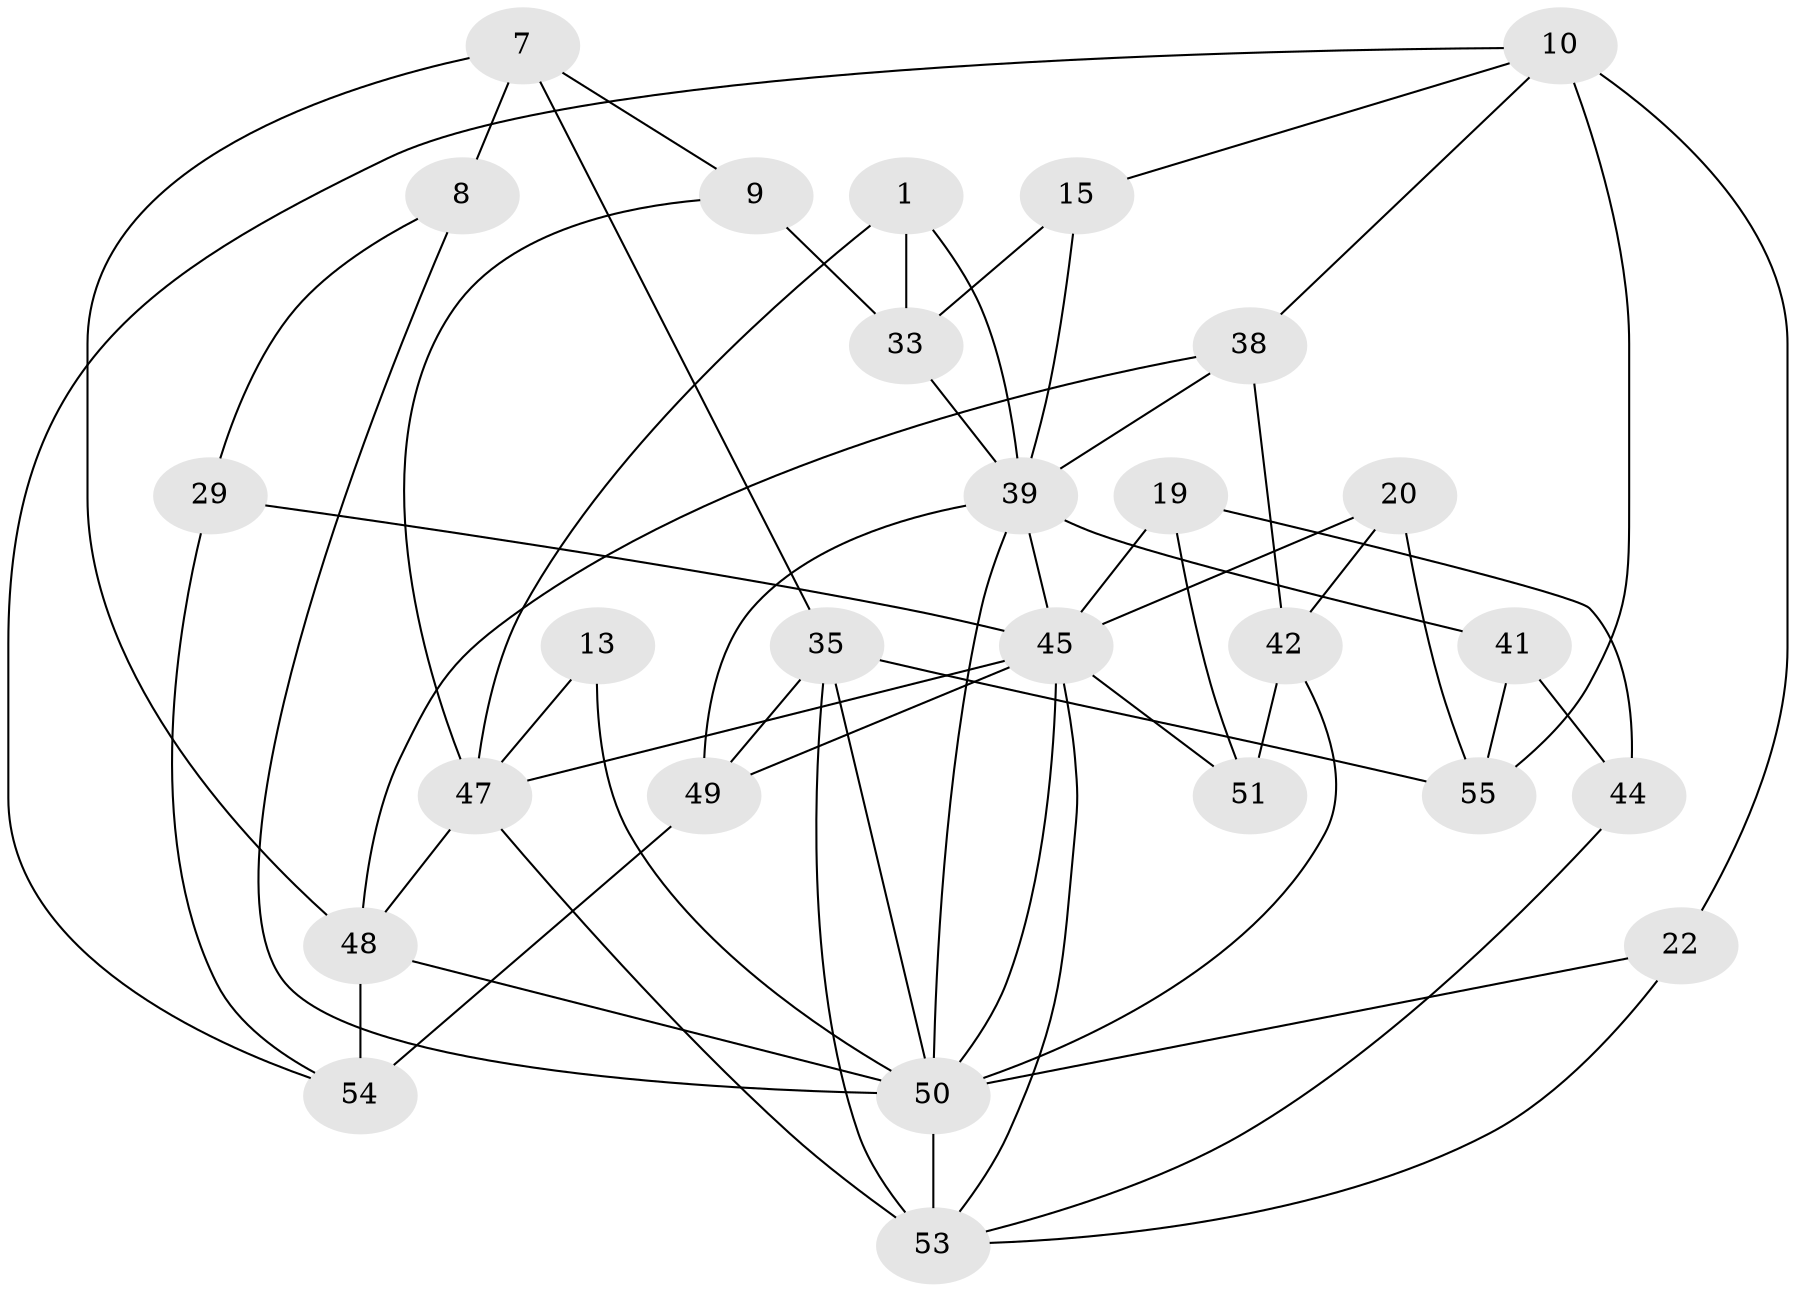 // original degree distribution, {4: 1.0}
// Generated by graph-tools (version 1.1) at 2025/59/03/09/25 04:59:21]
// undirected, 27 vertices, 58 edges
graph export_dot {
graph [start="1"]
  node [color=gray90,style=filled];
  1;
  7 [super="+3"];
  8;
  9;
  10 [super="+6"];
  13;
  15;
  19;
  20;
  22;
  29;
  33 [super="+14"];
  35 [super="+34"];
  38;
  39 [super="+16+23+26"];
  41;
  42 [super="+40"];
  44 [super="+36"];
  45 [super="+30+27+37"];
  47 [super="+21+17"];
  48 [super="+2+43"];
  49 [super="+24"];
  50 [super="+32+31"];
  51;
  53 [super="+52+46"];
  54 [super="+25"];
  55;
  1 -- 47;
  1 -- 33 [weight=2];
  1 -- 39;
  7 -- 9 [weight=2];
  7 -- 8 [weight=2];
  7 -- 35;
  7 -- 48;
  8 -- 29;
  8 -- 50;
  9 -- 33;
  9 -- 47;
  10 -- 15;
  10 -- 22 [weight=2];
  10 -- 55;
  10 -- 38;
  10 -- 54;
  13 -- 50 [weight=2];
  13 -- 47 [weight=2];
  15 -- 33 [weight=2];
  15 -- 39;
  19 -- 44 [weight=2];
  19 -- 51;
  19 -- 45;
  20 -- 42 [weight=2];
  20 -- 55;
  20 -- 45;
  22 -- 50;
  22 -- 53;
  29 -- 54;
  29 -- 45 [weight=2];
  33 -- 39;
  35 -- 55;
  35 -- 50 [weight=2];
  35 -- 49;
  35 -- 53;
  38 -- 39;
  38 -- 42;
  38 -- 48;
  39 -- 41;
  39 -- 49 [weight=2];
  39 -- 50;
  39 -- 45 [weight=2];
  41 -- 55;
  41 -- 44 [weight=2];
  42 -- 51 [weight=2];
  42 -- 50;
  44 -- 53 [weight=2];
  45 -- 47 [weight=2];
  45 -- 50;
  45 -- 53;
  45 -- 49;
  45 -- 51;
  47 -- 53 [weight=3];
  47 -- 48;
  48 -- 54 [weight=2];
  48 -- 50 [weight=3];
  49 -- 54 [weight=2];
  50 -- 53 [weight=2];
}
